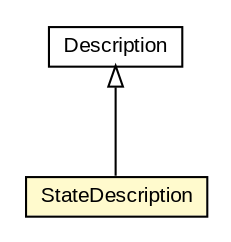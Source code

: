 #!/usr/local/bin/dot
#
# Class diagram 
# Generated by UMLGraph version R5_6-24-gf6e263 (http://www.umlgraph.org/)
#

digraph G {
	edge [fontname="arial",fontsize=10,labelfontname="arial",labelfontsize=10];
	node [fontname="arial",fontsize=10,shape=plaintext];
	nodesep=0.25;
	ranksep=0.5;
	// edu.arizona.biosemantics.semanticmarkup.markupelement.description.model.Description
	c132370 [label=<<table title="edu.arizona.biosemantics.semanticmarkup.markupelement.description.model.Description" border="0" cellborder="1" cellspacing="0" cellpadding="2" port="p" href="../Description.html">
		<tr><td><table border="0" cellspacing="0" cellpadding="1">
<tr><td align="center" balign="center"> Description </td></tr>
		</table></td></tr>
		</table>>, URL="../Description.html", fontname="arial", fontcolor="black", fontsize=10.0];
	// edu.arizona.biosemantics.semanticmarkup.markupelement.description.model.nexml.StateDescription
	c132381 [label=<<table title="edu.arizona.biosemantics.semanticmarkup.markupelement.description.model.nexml.StateDescription" border="0" cellborder="1" cellspacing="0" cellpadding="2" port="p" bgcolor="lemonChiffon" href="./StateDescription.html">
		<tr><td><table border="0" cellspacing="0" cellpadding="1">
<tr><td align="center" balign="center"> StateDescription </td></tr>
		</table></td></tr>
		</table>>, URL="./StateDescription.html", fontname="arial", fontcolor="black", fontsize=10.0];
	//edu.arizona.biosemantics.semanticmarkup.markupelement.description.model.nexml.StateDescription extends edu.arizona.biosemantics.semanticmarkup.markupelement.description.model.Description
	c132370:p -> c132381:p [dir=back,arrowtail=empty];
}

